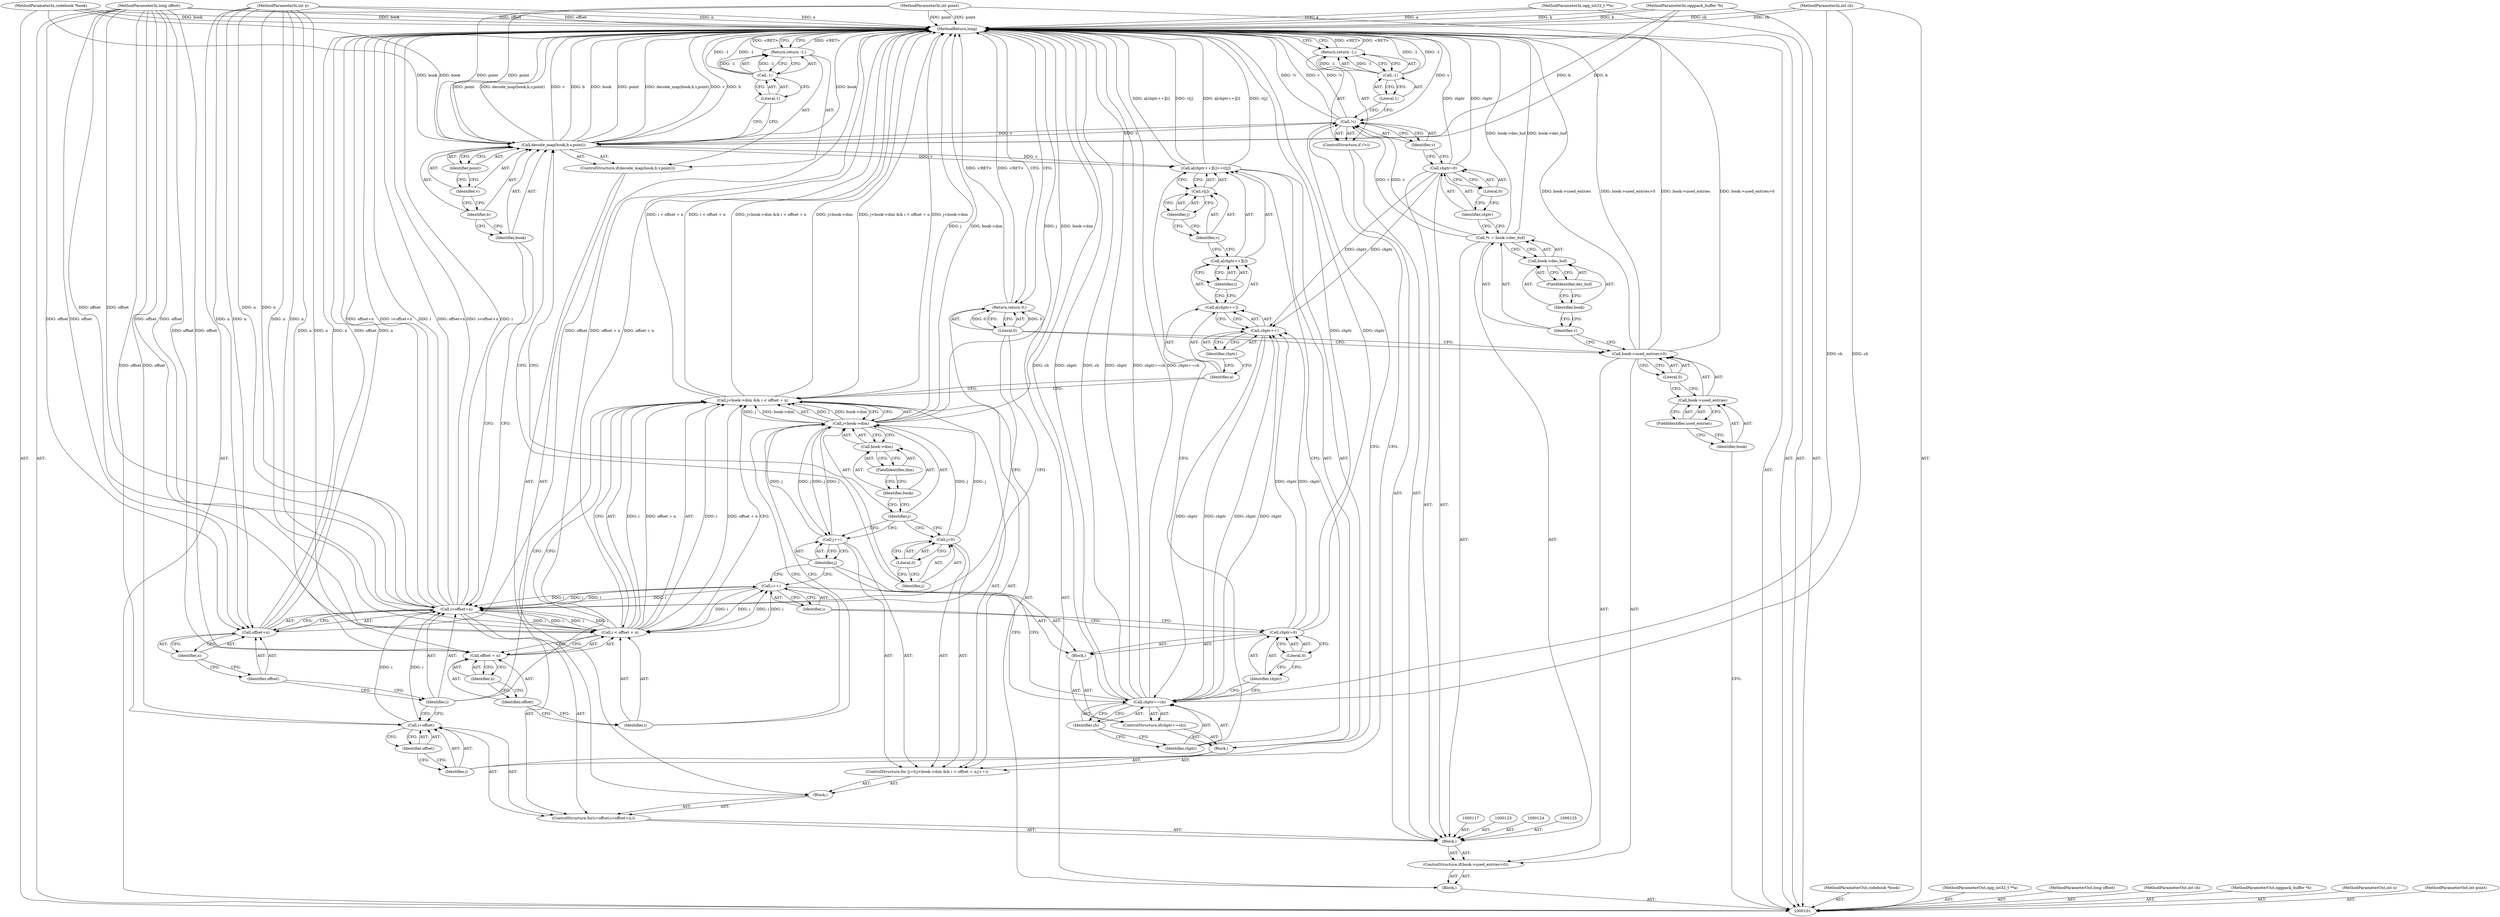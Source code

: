 digraph "0_Android_eeb4e45d5683f88488c083ecf142dc89bc3f0b47_7" {
"1000194" [label="(MethodReturn,long)"];
"1000102" [label="(MethodParameterIn,codebook *book)"];
"1000267" [label="(MethodParameterOut,codebook *book)"];
"1000103" [label="(MethodParameterIn,ogg_int32_t **a)"];
"1000268" [label="(MethodParameterOut,ogg_int32_t **a)"];
"1000131" [label="(Identifier,v)"];
"1000132" [label="(Return,return -1;)"];
"1000133" [label="(Call,-1)"];
"1000134" [label="(Literal,1)"];
"1000129" [label="(ControlStructure,if (!v))"];
"1000130" [label="(Call,!v)"];
"1000138" [label="(Identifier,offset)"];
"1000139" [label="(Call,i<offset+n)"];
"1000140" [label="(Identifier,i)"];
"1000141" [label="(Call,offset+n)"];
"1000142" [label="(Identifier,offset)"];
"1000143" [label="(Identifier,n)"];
"1000144" [label="(Block,)"];
"1000135" [label="(ControlStructure,for(i=offset;i<offset+n;))"];
"1000136" [label="(Call,i=offset)"];
"1000137" [label="(Identifier,i)"];
"1000146" [label="(Call,decode_map(book,b,v,point))"];
"1000147" [label="(Identifier,book)"];
"1000148" [label="(Identifier,b)"];
"1000149" [label="(Identifier,v)"];
"1000150" [label="(Identifier,point)"];
"1000151" [label="(Return,return -1;)"];
"1000152" [label="(Call,-1)"];
"1000153" [label="(Literal,1)"];
"1000145" [label="(ControlStructure,if(decode_map(book,b,v,point)))"];
"1000155" [label="(Call,j=0)"];
"1000156" [label="(Identifier,j)"];
"1000157" [label="(Literal,0)"];
"1000158" [label="(Call,j<book->dim && i < offset + n)"];
"1000159" [label="(Call,j<book->dim)"];
"1000160" [label="(Identifier,j)"];
"1000161" [label="(Call,book->dim)"];
"1000162" [label="(Identifier,book)"];
"1000163" [label="(FieldIdentifier,dim)"];
"1000164" [label="(Call,i < offset + n)"];
"1000165" [label="(Identifier,i)"];
"1000166" [label="(Call,offset + n)"];
"1000167" [label="(Identifier,offset)"];
"1000168" [label="(Identifier,n)"];
"1000169" [label="(Call,j++)"];
"1000170" [label="(Identifier,j)"];
"1000171" [label="(Block,)"];
"1000154" [label="(ControlStructure,for (j=0;j<book->dim && i < offset + n;j++))"];
"1000176" [label="(Call,chptr++)"];
"1000177" [label="(Identifier,chptr)"];
"1000178" [label="(Identifier,i)"];
"1000179" [label="(Call,v[j])"];
"1000180" [label="(Identifier,v)"];
"1000181" [label="(Identifier,j)"];
"1000172" [label="(Call,a[chptr++][i]+=v[j])"];
"1000173" [label="(Call,a[chptr++][i])"];
"1000174" [label="(Call,a[chptr++])"];
"1000175" [label="(Identifier,a)"];
"1000183" [label="(Call,chptr==ch)"];
"1000184" [label="(Identifier,chptr)"];
"1000185" [label="(Identifier,ch)"];
"1000186" [label="(Block,)"];
"1000182" [label="(ControlStructure,if(chptr==ch))"];
"1000187" [label="(Call,chptr=0)"];
"1000188" [label="(Identifier,chptr)"];
"1000189" [label="(Literal,0)"];
"1000190" [label="(Call,i++)"];
"1000191" [label="(Identifier,i)"];
"1000104" [label="(MethodParameterIn,long offset)"];
"1000269" [label="(MethodParameterOut,long offset)"];
"1000105" [label="(MethodParameterIn,int ch)"];
"1000270" [label="(MethodParameterOut,int ch)"];
"1000192" [label="(Return,return 0;)"];
"1000193" [label="(Literal,0)"];
"1000106" [label="(MethodParameterIn,oggpack_buffer *b)"];
"1000271" [label="(MethodParameterOut,oggpack_buffer *b)"];
"1000107" [label="(MethodParameterIn,int n)"];
"1000272" [label="(MethodParameterOut,int n)"];
"1000108" [label="(MethodParameterIn,int point)"];
"1000273" [label="(MethodParameterOut,int point)"];
"1000109" [label="(Block,)"];
"1000114" [label="(FieldIdentifier,used_entries)"];
"1000115" [label="(Literal,0)"];
"1000110" [label="(ControlStructure,if(book->used_entries>0))"];
"1000111" [label="(Call,book->used_entries>0)"];
"1000112" [label="(Call,book->used_entries)"];
"1000113" [label="(Identifier,book)"];
"1000118" [label="(Call,*v = book->dec_buf)"];
"1000119" [label="(Identifier,v)"];
"1000120" [label="(Call,book->dec_buf)"];
"1000121" [label="(Identifier,book)"];
"1000122" [label="(FieldIdentifier,dec_buf)"];
"1000116" [label="(Block,)"];
"1000128" [label="(Literal,0)"];
"1000126" [label="(Call,chptr=0)"];
"1000127" [label="(Identifier,chptr)"];
"1000194" -> "1000101"  [label="AST: "];
"1000194" -> "1000132"  [label="CFG: "];
"1000194" -> "1000151"  [label="CFG: "];
"1000194" -> "1000192"  [label="CFG: "];
"1000108" -> "1000194"  [label="DDG: point"];
"1000183" -> "1000194"  [label="DDG: ch"];
"1000183" -> "1000194"  [label="DDG: chptr"];
"1000183" -> "1000194"  [label="DDG: chptr==ch"];
"1000107" -> "1000194"  [label="DDG: n"];
"1000105" -> "1000194"  [label="DDG: ch"];
"1000159" -> "1000194"  [label="DDG: j"];
"1000159" -> "1000194"  [label="DDG: book->dim"];
"1000126" -> "1000194"  [label="DDG: chptr"];
"1000146" -> "1000194"  [label="DDG: point"];
"1000146" -> "1000194"  [label="DDG: decode_map(book,b,v,point)"];
"1000146" -> "1000194"  [label="DDG: v"];
"1000146" -> "1000194"  [label="DDG: b"];
"1000146" -> "1000194"  [label="DDG: book"];
"1000106" -> "1000194"  [label="DDG: b"];
"1000130" -> "1000194"  [label="DDG: v"];
"1000130" -> "1000194"  [label="DDG: !v"];
"1000187" -> "1000194"  [label="DDG: chptr"];
"1000158" -> "1000194"  [label="DDG: j<book->dim"];
"1000158" -> "1000194"  [label="DDG: i < offset + n"];
"1000158" -> "1000194"  [label="DDG: j<book->dim && i < offset + n"];
"1000141" -> "1000194"  [label="DDG: offset"];
"1000141" -> "1000194"  [label="DDG: n"];
"1000172" -> "1000194"  [label="DDG: v[j]"];
"1000172" -> "1000194"  [label="DDG: a[chptr++][i]"];
"1000104" -> "1000194"  [label="DDG: offset"];
"1000139" -> "1000194"  [label="DDG: offset+n"];
"1000139" -> "1000194"  [label="DDG: i<offset+n"];
"1000139" -> "1000194"  [label="DDG: i"];
"1000164" -> "1000194"  [label="DDG: offset + n"];
"1000152" -> "1000194"  [label="DDG: -1"];
"1000103" -> "1000194"  [label="DDG: a"];
"1000133" -> "1000194"  [label="DDG: -1"];
"1000102" -> "1000194"  [label="DDG: book"];
"1000111" -> "1000194"  [label="DDG: book->used_entries"];
"1000111" -> "1000194"  [label="DDG: book->used_entries>0"];
"1000118" -> "1000194"  [label="DDG: book->dec_buf"];
"1000132" -> "1000194"  [label="DDG: <RET>"];
"1000151" -> "1000194"  [label="DDG: <RET>"];
"1000192" -> "1000194"  [label="DDG: <RET>"];
"1000102" -> "1000101"  [label="AST: "];
"1000102" -> "1000194"  [label="DDG: book"];
"1000102" -> "1000146"  [label="DDG: book"];
"1000267" -> "1000101"  [label="AST: "];
"1000103" -> "1000101"  [label="AST: "];
"1000103" -> "1000194"  [label="DDG: a"];
"1000268" -> "1000101"  [label="AST: "];
"1000131" -> "1000130"  [label="AST: "];
"1000131" -> "1000126"  [label="CFG: "];
"1000130" -> "1000131"  [label="CFG: "];
"1000132" -> "1000129"  [label="AST: "];
"1000132" -> "1000133"  [label="CFG: "];
"1000133" -> "1000132"  [label="AST: "];
"1000194" -> "1000132"  [label="CFG: "];
"1000132" -> "1000194"  [label="DDG: <RET>"];
"1000133" -> "1000132"  [label="DDG: -1"];
"1000133" -> "1000132"  [label="AST: "];
"1000133" -> "1000134"  [label="CFG: "];
"1000134" -> "1000133"  [label="AST: "];
"1000132" -> "1000133"  [label="CFG: "];
"1000133" -> "1000194"  [label="DDG: -1"];
"1000133" -> "1000132"  [label="DDG: -1"];
"1000134" -> "1000133"  [label="AST: "];
"1000134" -> "1000130"  [label="CFG: "];
"1000133" -> "1000134"  [label="CFG: "];
"1000129" -> "1000116"  [label="AST: "];
"1000130" -> "1000129"  [label="AST: "];
"1000132" -> "1000129"  [label="AST: "];
"1000130" -> "1000129"  [label="AST: "];
"1000130" -> "1000131"  [label="CFG: "];
"1000131" -> "1000130"  [label="AST: "];
"1000134" -> "1000130"  [label="CFG: "];
"1000137" -> "1000130"  [label="CFG: "];
"1000130" -> "1000194"  [label="DDG: v"];
"1000130" -> "1000194"  [label="DDG: !v"];
"1000118" -> "1000130"  [label="DDG: v"];
"1000130" -> "1000146"  [label="DDG: v"];
"1000138" -> "1000136"  [label="AST: "];
"1000138" -> "1000137"  [label="CFG: "];
"1000136" -> "1000138"  [label="CFG: "];
"1000139" -> "1000135"  [label="AST: "];
"1000139" -> "1000141"  [label="CFG: "];
"1000140" -> "1000139"  [label="AST: "];
"1000141" -> "1000139"  [label="AST: "];
"1000147" -> "1000139"  [label="CFG: "];
"1000193" -> "1000139"  [label="CFG: "];
"1000139" -> "1000194"  [label="DDG: offset+n"];
"1000139" -> "1000194"  [label="DDG: i<offset+n"];
"1000139" -> "1000194"  [label="DDG: i"];
"1000190" -> "1000139"  [label="DDG: i"];
"1000136" -> "1000139"  [label="DDG: i"];
"1000164" -> "1000139"  [label="DDG: i"];
"1000104" -> "1000139"  [label="DDG: offset"];
"1000107" -> "1000139"  [label="DDG: n"];
"1000139" -> "1000164"  [label="DDG: i"];
"1000139" -> "1000190"  [label="DDG: i"];
"1000140" -> "1000139"  [label="AST: "];
"1000140" -> "1000136"  [label="CFG: "];
"1000140" -> "1000158"  [label="CFG: "];
"1000142" -> "1000140"  [label="CFG: "];
"1000141" -> "1000139"  [label="AST: "];
"1000141" -> "1000143"  [label="CFG: "];
"1000142" -> "1000141"  [label="AST: "];
"1000143" -> "1000141"  [label="AST: "];
"1000139" -> "1000141"  [label="CFG: "];
"1000141" -> "1000194"  [label="DDG: offset"];
"1000141" -> "1000194"  [label="DDG: n"];
"1000104" -> "1000141"  [label="DDG: offset"];
"1000107" -> "1000141"  [label="DDG: n"];
"1000142" -> "1000141"  [label="AST: "];
"1000142" -> "1000140"  [label="CFG: "];
"1000143" -> "1000142"  [label="CFG: "];
"1000143" -> "1000141"  [label="AST: "];
"1000143" -> "1000142"  [label="CFG: "];
"1000141" -> "1000143"  [label="CFG: "];
"1000144" -> "1000135"  [label="AST: "];
"1000145" -> "1000144"  [label="AST: "];
"1000154" -> "1000144"  [label="AST: "];
"1000135" -> "1000116"  [label="AST: "];
"1000136" -> "1000135"  [label="AST: "];
"1000139" -> "1000135"  [label="AST: "];
"1000144" -> "1000135"  [label="AST: "];
"1000136" -> "1000135"  [label="AST: "];
"1000136" -> "1000138"  [label="CFG: "];
"1000137" -> "1000136"  [label="AST: "];
"1000138" -> "1000136"  [label="AST: "];
"1000140" -> "1000136"  [label="CFG: "];
"1000104" -> "1000136"  [label="DDG: offset"];
"1000136" -> "1000139"  [label="DDG: i"];
"1000137" -> "1000136"  [label="AST: "];
"1000137" -> "1000130"  [label="CFG: "];
"1000138" -> "1000137"  [label="CFG: "];
"1000146" -> "1000145"  [label="AST: "];
"1000146" -> "1000150"  [label="CFG: "];
"1000147" -> "1000146"  [label="AST: "];
"1000148" -> "1000146"  [label="AST: "];
"1000149" -> "1000146"  [label="AST: "];
"1000150" -> "1000146"  [label="AST: "];
"1000153" -> "1000146"  [label="CFG: "];
"1000156" -> "1000146"  [label="CFG: "];
"1000146" -> "1000194"  [label="DDG: point"];
"1000146" -> "1000194"  [label="DDG: decode_map(book,b,v,point)"];
"1000146" -> "1000194"  [label="DDG: v"];
"1000146" -> "1000194"  [label="DDG: b"];
"1000146" -> "1000194"  [label="DDG: book"];
"1000102" -> "1000146"  [label="DDG: book"];
"1000106" -> "1000146"  [label="DDG: b"];
"1000130" -> "1000146"  [label="DDG: v"];
"1000108" -> "1000146"  [label="DDG: point"];
"1000146" -> "1000172"  [label="DDG: v"];
"1000147" -> "1000146"  [label="AST: "];
"1000147" -> "1000139"  [label="CFG: "];
"1000148" -> "1000147"  [label="CFG: "];
"1000148" -> "1000146"  [label="AST: "];
"1000148" -> "1000147"  [label="CFG: "];
"1000149" -> "1000148"  [label="CFG: "];
"1000149" -> "1000146"  [label="AST: "];
"1000149" -> "1000148"  [label="CFG: "];
"1000150" -> "1000149"  [label="CFG: "];
"1000150" -> "1000146"  [label="AST: "];
"1000150" -> "1000149"  [label="CFG: "];
"1000146" -> "1000150"  [label="CFG: "];
"1000151" -> "1000145"  [label="AST: "];
"1000151" -> "1000152"  [label="CFG: "];
"1000152" -> "1000151"  [label="AST: "];
"1000194" -> "1000151"  [label="CFG: "];
"1000151" -> "1000194"  [label="DDG: <RET>"];
"1000152" -> "1000151"  [label="DDG: -1"];
"1000152" -> "1000151"  [label="AST: "];
"1000152" -> "1000153"  [label="CFG: "];
"1000153" -> "1000152"  [label="AST: "];
"1000151" -> "1000152"  [label="CFG: "];
"1000152" -> "1000194"  [label="DDG: -1"];
"1000152" -> "1000151"  [label="DDG: -1"];
"1000153" -> "1000152"  [label="AST: "];
"1000153" -> "1000146"  [label="CFG: "];
"1000152" -> "1000153"  [label="CFG: "];
"1000145" -> "1000144"  [label="AST: "];
"1000146" -> "1000145"  [label="AST: "];
"1000151" -> "1000145"  [label="AST: "];
"1000155" -> "1000154"  [label="AST: "];
"1000155" -> "1000157"  [label="CFG: "];
"1000156" -> "1000155"  [label="AST: "];
"1000157" -> "1000155"  [label="AST: "];
"1000160" -> "1000155"  [label="CFG: "];
"1000155" -> "1000159"  [label="DDG: j"];
"1000156" -> "1000155"  [label="AST: "];
"1000156" -> "1000146"  [label="CFG: "];
"1000157" -> "1000156"  [label="CFG: "];
"1000157" -> "1000155"  [label="AST: "];
"1000157" -> "1000156"  [label="CFG: "];
"1000155" -> "1000157"  [label="CFG: "];
"1000158" -> "1000154"  [label="AST: "];
"1000158" -> "1000159"  [label="CFG: "];
"1000158" -> "1000164"  [label="CFG: "];
"1000159" -> "1000158"  [label="AST: "];
"1000164" -> "1000158"  [label="AST: "];
"1000140" -> "1000158"  [label="CFG: "];
"1000175" -> "1000158"  [label="CFG: "];
"1000158" -> "1000194"  [label="DDG: j<book->dim"];
"1000158" -> "1000194"  [label="DDG: i < offset + n"];
"1000158" -> "1000194"  [label="DDG: j<book->dim && i < offset + n"];
"1000159" -> "1000158"  [label="DDG: j"];
"1000159" -> "1000158"  [label="DDG: book->dim"];
"1000164" -> "1000158"  [label="DDG: i"];
"1000164" -> "1000158"  [label="DDG: offset + n"];
"1000159" -> "1000158"  [label="AST: "];
"1000159" -> "1000161"  [label="CFG: "];
"1000160" -> "1000159"  [label="AST: "];
"1000161" -> "1000159"  [label="AST: "];
"1000165" -> "1000159"  [label="CFG: "];
"1000158" -> "1000159"  [label="CFG: "];
"1000159" -> "1000194"  [label="DDG: j"];
"1000159" -> "1000194"  [label="DDG: book->dim"];
"1000159" -> "1000158"  [label="DDG: j"];
"1000159" -> "1000158"  [label="DDG: book->dim"];
"1000169" -> "1000159"  [label="DDG: j"];
"1000155" -> "1000159"  [label="DDG: j"];
"1000159" -> "1000169"  [label="DDG: j"];
"1000160" -> "1000159"  [label="AST: "];
"1000160" -> "1000155"  [label="CFG: "];
"1000160" -> "1000169"  [label="CFG: "];
"1000162" -> "1000160"  [label="CFG: "];
"1000161" -> "1000159"  [label="AST: "];
"1000161" -> "1000163"  [label="CFG: "];
"1000162" -> "1000161"  [label="AST: "];
"1000163" -> "1000161"  [label="AST: "];
"1000159" -> "1000161"  [label="CFG: "];
"1000162" -> "1000161"  [label="AST: "];
"1000162" -> "1000160"  [label="CFG: "];
"1000163" -> "1000162"  [label="CFG: "];
"1000163" -> "1000161"  [label="AST: "];
"1000163" -> "1000162"  [label="CFG: "];
"1000161" -> "1000163"  [label="CFG: "];
"1000164" -> "1000158"  [label="AST: "];
"1000164" -> "1000166"  [label="CFG: "];
"1000165" -> "1000164"  [label="AST: "];
"1000166" -> "1000164"  [label="AST: "];
"1000158" -> "1000164"  [label="CFG: "];
"1000164" -> "1000194"  [label="DDG: offset + n"];
"1000164" -> "1000139"  [label="DDG: i"];
"1000164" -> "1000158"  [label="DDG: i"];
"1000164" -> "1000158"  [label="DDG: offset + n"];
"1000139" -> "1000164"  [label="DDG: i"];
"1000190" -> "1000164"  [label="DDG: i"];
"1000104" -> "1000164"  [label="DDG: offset"];
"1000107" -> "1000164"  [label="DDG: n"];
"1000164" -> "1000190"  [label="DDG: i"];
"1000165" -> "1000164"  [label="AST: "];
"1000165" -> "1000159"  [label="CFG: "];
"1000167" -> "1000165"  [label="CFG: "];
"1000166" -> "1000164"  [label="AST: "];
"1000166" -> "1000168"  [label="CFG: "];
"1000167" -> "1000166"  [label="AST: "];
"1000168" -> "1000166"  [label="AST: "];
"1000164" -> "1000166"  [label="CFG: "];
"1000104" -> "1000166"  [label="DDG: offset"];
"1000107" -> "1000166"  [label="DDG: n"];
"1000167" -> "1000166"  [label="AST: "];
"1000167" -> "1000165"  [label="CFG: "];
"1000168" -> "1000167"  [label="CFG: "];
"1000168" -> "1000166"  [label="AST: "];
"1000168" -> "1000167"  [label="CFG: "];
"1000166" -> "1000168"  [label="CFG: "];
"1000169" -> "1000154"  [label="AST: "];
"1000169" -> "1000170"  [label="CFG: "];
"1000170" -> "1000169"  [label="AST: "];
"1000160" -> "1000169"  [label="CFG: "];
"1000169" -> "1000159"  [label="DDG: j"];
"1000159" -> "1000169"  [label="DDG: j"];
"1000170" -> "1000169"  [label="AST: "];
"1000170" -> "1000190"  [label="CFG: "];
"1000170" -> "1000183"  [label="CFG: "];
"1000169" -> "1000170"  [label="CFG: "];
"1000171" -> "1000154"  [label="AST: "];
"1000172" -> "1000171"  [label="AST: "];
"1000182" -> "1000171"  [label="AST: "];
"1000154" -> "1000144"  [label="AST: "];
"1000155" -> "1000154"  [label="AST: "];
"1000158" -> "1000154"  [label="AST: "];
"1000169" -> "1000154"  [label="AST: "];
"1000171" -> "1000154"  [label="AST: "];
"1000176" -> "1000174"  [label="AST: "];
"1000176" -> "1000177"  [label="CFG: "];
"1000177" -> "1000176"  [label="AST: "];
"1000174" -> "1000176"  [label="CFG: "];
"1000187" -> "1000176"  [label="DDG: chptr"];
"1000183" -> "1000176"  [label="DDG: chptr"];
"1000126" -> "1000176"  [label="DDG: chptr"];
"1000176" -> "1000183"  [label="DDG: chptr"];
"1000177" -> "1000176"  [label="AST: "];
"1000177" -> "1000175"  [label="CFG: "];
"1000176" -> "1000177"  [label="CFG: "];
"1000178" -> "1000173"  [label="AST: "];
"1000178" -> "1000174"  [label="CFG: "];
"1000173" -> "1000178"  [label="CFG: "];
"1000179" -> "1000172"  [label="AST: "];
"1000179" -> "1000181"  [label="CFG: "];
"1000180" -> "1000179"  [label="AST: "];
"1000181" -> "1000179"  [label="AST: "];
"1000172" -> "1000179"  [label="CFG: "];
"1000180" -> "1000179"  [label="AST: "];
"1000180" -> "1000173"  [label="CFG: "];
"1000181" -> "1000180"  [label="CFG: "];
"1000181" -> "1000179"  [label="AST: "];
"1000181" -> "1000180"  [label="CFG: "];
"1000179" -> "1000181"  [label="CFG: "];
"1000172" -> "1000171"  [label="AST: "];
"1000172" -> "1000179"  [label="CFG: "];
"1000173" -> "1000172"  [label="AST: "];
"1000179" -> "1000172"  [label="AST: "];
"1000184" -> "1000172"  [label="CFG: "];
"1000172" -> "1000194"  [label="DDG: v[j]"];
"1000172" -> "1000194"  [label="DDG: a[chptr++][i]"];
"1000146" -> "1000172"  [label="DDG: v"];
"1000173" -> "1000172"  [label="AST: "];
"1000173" -> "1000178"  [label="CFG: "];
"1000174" -> "1000173"  [label="AST: "];
"1000178" -> "1000173"  [label="AST: "];
"1000180" -> "1000173"  [label="CFG: "];
"1000174" -> "1000173"  [label="AST: "];
"1000174" -> "1000176"  [label="CFG: "];
"1000175" -> "1000174"  [label="AST: "];
"1000176" -> "1000174"  [label="AST: "];
"1000178" -> "1000174"  [label="CFG: "];
"1000175" -> "1000174"  [label="AST: "];
"1000175" -> "1000158"  [label="CFG: "];
"1000177" -> "1000175"  [label="CFG: "];
"1000183" -> "1000182"  [label="AST: "];
"1000183" -> "1000185"  [label="CFG: "];
"1000184" -> "1000183"  [label="AST: "];
"1000185" -> "1000183"  [label="AST: "];
"1000188" -> "1000183"  [label="CFG: "];
"1000170" -> "1000183"  [label="CFG: "];
"1000183" -> "1000194"  [label="DDG: ch"];
"1000183" -> "1000194"  [label="DDG: chptr"];
"1000183" -> "1000194"  [label="DDG: chptr==ch"];
"1000183" -> "1000176"  [label="DDG: chptr"];
"1000176" -> "1000183"  [label="DDG: chptr"];
"1000105" -> "1000183"  [label="DDG: ch"];
"1000184" -> "1000183"  [label="AST: "];
"1000184" -> "1000172"  [label="CFG: "];
"1000185" -> "1000184"  [label="CFG: "];
"1000185" -> "1000183"  [label="AST: "];
"1000185" -> "1000184"  [label="CFG: "];
"1000183" -> "1000185"  [label="CFG: "];
"1000186" -> "1000182"  [label="AST: "];
"1000187" -> "1000186"  [label="AST: "];
"1000190" -> "1000186"  [label="AST: "];
"1000182" -> "1000171"  [label="AST: "];
"1000183" -> "1000182"  [label="AST: "];
"1000186" -> "1000182"  [label="AST: "];
"1000187" -> "1000186"  [label="AST: "];
"1000187" -> "1000189"  [label="CFG: "];
"1000188" -> "1000187"  [label="AST: "];
"1000189" -> "1000187"  [label="AST: "];
"1000191" -> "1000187"  [label="CFG: "];
"1000187" -> "1000194"  [label="DDG: chptr"];
"1000187" -> "1000176"  [label="DDG: chptr"];
"1000188" -> "1000187"  [label="AST: "];
"1000188" -> "1000183"  [label="CFG: "];
"1000189" -> "1000188"  [label="CFG: "];
"1000189" -> "1000187"  [label="AST: "];
"1000189" -> "1000188"  [label="CFG: "];
"1000187" -> "1000189"  [label="CFG: "];
"1000190" -> "1000186"  [label="AST: "];
"1000190" -> "1000191"  [label="CFG: "];
"1000191" -> "1000190"  [label="AST: "];
"1000170" -> "1000190"  [label="CFG: "];
"1000190" -> "1000139"  [label="DDG: i"];
"1000190" -> "1000164"  [label="DDG: i"];
"1000139" -> "1000190"  [label="DDG: i"];
"1000164" -> "1000190"  [label="DDG: i"];
"1000191" -> "1000190"  [label="AST: "];
"1000191" -> "1000187"  [label="CFG: "];
"1000190" -> "1000191"  [label="CFG: "];
"1000104" -> "1000101"  [label="AST: "];
"1000104" -> "1000194"  [label="DDG: offset"];
"1000104" -> "1000136"  [label="DDG: offset"];
"1000104" -> "1000139"  [label="DDG: offset"];
"1000104" -> "1000141"  [label="DDG: offset"];
"1000104" -> "1000164"  [label="DDG: offset"];
"1000104" -> "1000166"  [label="DDG: offset"];
"1000269" -> "1000101"  [label="AST: "];
"1000105" -> "1000101"  [label="AST: "];
"1000105" -> "1000194"  [label="DDG: ch"];
"1000105" -> "1000183"  [label="DDG: ch"];
"1000270" -> "1000101"  [label="AST: "];
"1000192" -> "1000109"  [label="AST: "];
"1000192" -> "1000193"  [label="CFG: "];
"1000193" -> "1000192"  [label="AST: "];
"1000194" -> "1000192"  [label="CFG: "];
"1000192" -> "1000194"  [label="DDG: <RET>"];
"1000193" -> "1000192"  [label="DDG: 0"];
"1000193" -> "1000192"  [label="AST: "];
"1000193" -> "1000139"  [label="CFG: "];
"1000193" -> "1000111"  [label="CFG: "];
"1000192" -> "1000193"  [label="CFG: "];
"1000193" -> "1000192"  [label="DDG: 0"];
"1000106" -> "1000101"  [label="AST: "];
"1000106" -> "1000194"  [label="DDG: b"];
"1000106" -> "1000146"  [label="DDG: b"];
"1000271" -> "1000101"  [label="AST: "];
"1000107" -> "1000101"  [label="AST: "];
"1000107" -> "1000194"  [label="DDG: n"];
"1000107" -> "1000139"  [label="DDG: n"];
"1000107" -> "1000141"  [label="DDG: n"];
"1000107" -> "1000164"  [label="DDG: n"];
"1000107" -> "1000166"  [label="DDG: n"];
"1000272" -> "1000101"  [label="AST: "];
"1000108" -> "1000101"  [label="AST: "];
"1000108" -> "1000194"  [label="DDG: point"];
"1000108" -> "1000146"  [label="DDG: point"];
"1000273" -> "1000101"  [label="AST: "];
"1000109" -> "1000101"  [label="AST: "];
"1000110" -> "1000109"  [label="AST: "];
"1000192" -> "1000109"  [label="AST: "];
"1000114" -> "1000112"  [label="AST: "];
"1000114" -> "1000113"  [label="CFG: "];
"1000112" -> "1000114"  [label="CFG: "];
"1000115" -> "1000111"  [label="AST: "];
"1000115" -> "1000112"  [label="CFG: "];
"1000111" -> "1000115"  [label="CFG: "];
"1000110" -> "1000109"  [label="AST: "];
"1000111" -> "1000110"  [label="AST: "];
"1000116" -> "1000110"  [label="AST: "];
"1000111" -> "1000110"  [label="AST: "];
"1000111" -> "1000115"  [label="CFG: "];
"1000112" -> "1000111"  [label="AST: "];
"1000115" -> "1000111"  [label="AST: "];
"1000119" -> "1000111"  [label="CFG: "];
"1000193" -> "1000111"  [label="CFG: "];
"1000111" -> "1000194"  [label="DDG: book->used_entries"];
"1000111" -> "1000194"  [label="DDG: book->used_entries>0"];
"1000112" -> "1000111"  [label="AST: "];
"1000112" -> "1000114"  [label="CFG: "];
"1000113" -> "1000112"  [label="AST: "];
"1000114" -> "1000112"  [label="AST: "];
"1000115" -> "1000112"  [label="CFG: "];
"1000113" -> "1000112"  [label="AST: "];
"1000113" -> "1000101"  [label="CFG: "];
"1000114" -> "1000113"  [label="CFG: "];
"1000118" -> "1000116"  [label="AST: "];
"1000118" -> "1000120"  [label="CFG: "];
"1000119" -> "1000118"  [label="AST: "];
"1000120" -> "1000118"  [label="AST: "];
"1000127" -> "1000118"  [label="CFG: "];
"1000118" -> "1000194"  [label="DDG: book->dec_buf"];
"1000118" -> "1000130"  [label="DDG: v"];
"1000119" -> "1000118"  [label="AST: "];
"1000119" -> "1000111"  [label="CFG: "];
"1000121" -> "1000119"  [label="CFG: "];
"1000120" -> "1000118"  [label="AST: "];
"1000120" -> "1000122"  [label="CFG: "];
"1000121" -> "1000120"  [label="AST: "];
"1000122" -> "1000120"  [label="AST: "];
"1000118" -> "1000120"  [label="CFG: "];
"1000121" -> "1000120"  [label="AST: "];
"1000121" -> "1000119"  [label="CFG: "];
"1000122" -> "1000121"  [label="CFG: "];
"1000122" -> "1000120"  [label="AST: "];
"1000122" -> "1000121"  [label="CFG: "];
"1000120" -> "1000122"  [label="CFG: "];
"1000116" -> "1000110"  [label="AST: "];
"1000117" -> "1000116"  [label="AST: "];
"1000118" -> "1000116"  [label="AST: "];
"1000123" -> "1000116"  [label="AST: "];
"1000124" -> "1000116"  [label="AST: "];
"1000125" -> "1000116"  [label="AST: "];
"1000126" -> "1000116"  [label="AST: "];
"1000129" -> "1000116"  [label="AST: "];
"1000135" -> "1000116"  [label="AST: "];
"1000128" -> "1000126"  [label="AST: "];
"1000128" -> "1000127"  [label="CFG: "];
"1000126" -> "1000128"  [label="CFG: "];
"1000126" -> "1000116"  [label="AST: "];
"1000126" -> "1000128"  [label="CFG: "];
"1000127" -> "1000126"  [label="AST: "];
"1000128" -> "1000126"  [label="AST: "];
"1000131" -> "1000126"  [label="CFG: "];
"1000126" -> "1000194"  [label="DDG: chptr"];
"1000126" -> "1000176"  [label="DDG: chptr"];
"1000127" -> "1000126"  [label="AST: "];
"1000127" -> "1000118"  [label="CFG: "];
"1000128" -> "1000127"  [label="CFG: "];
}
